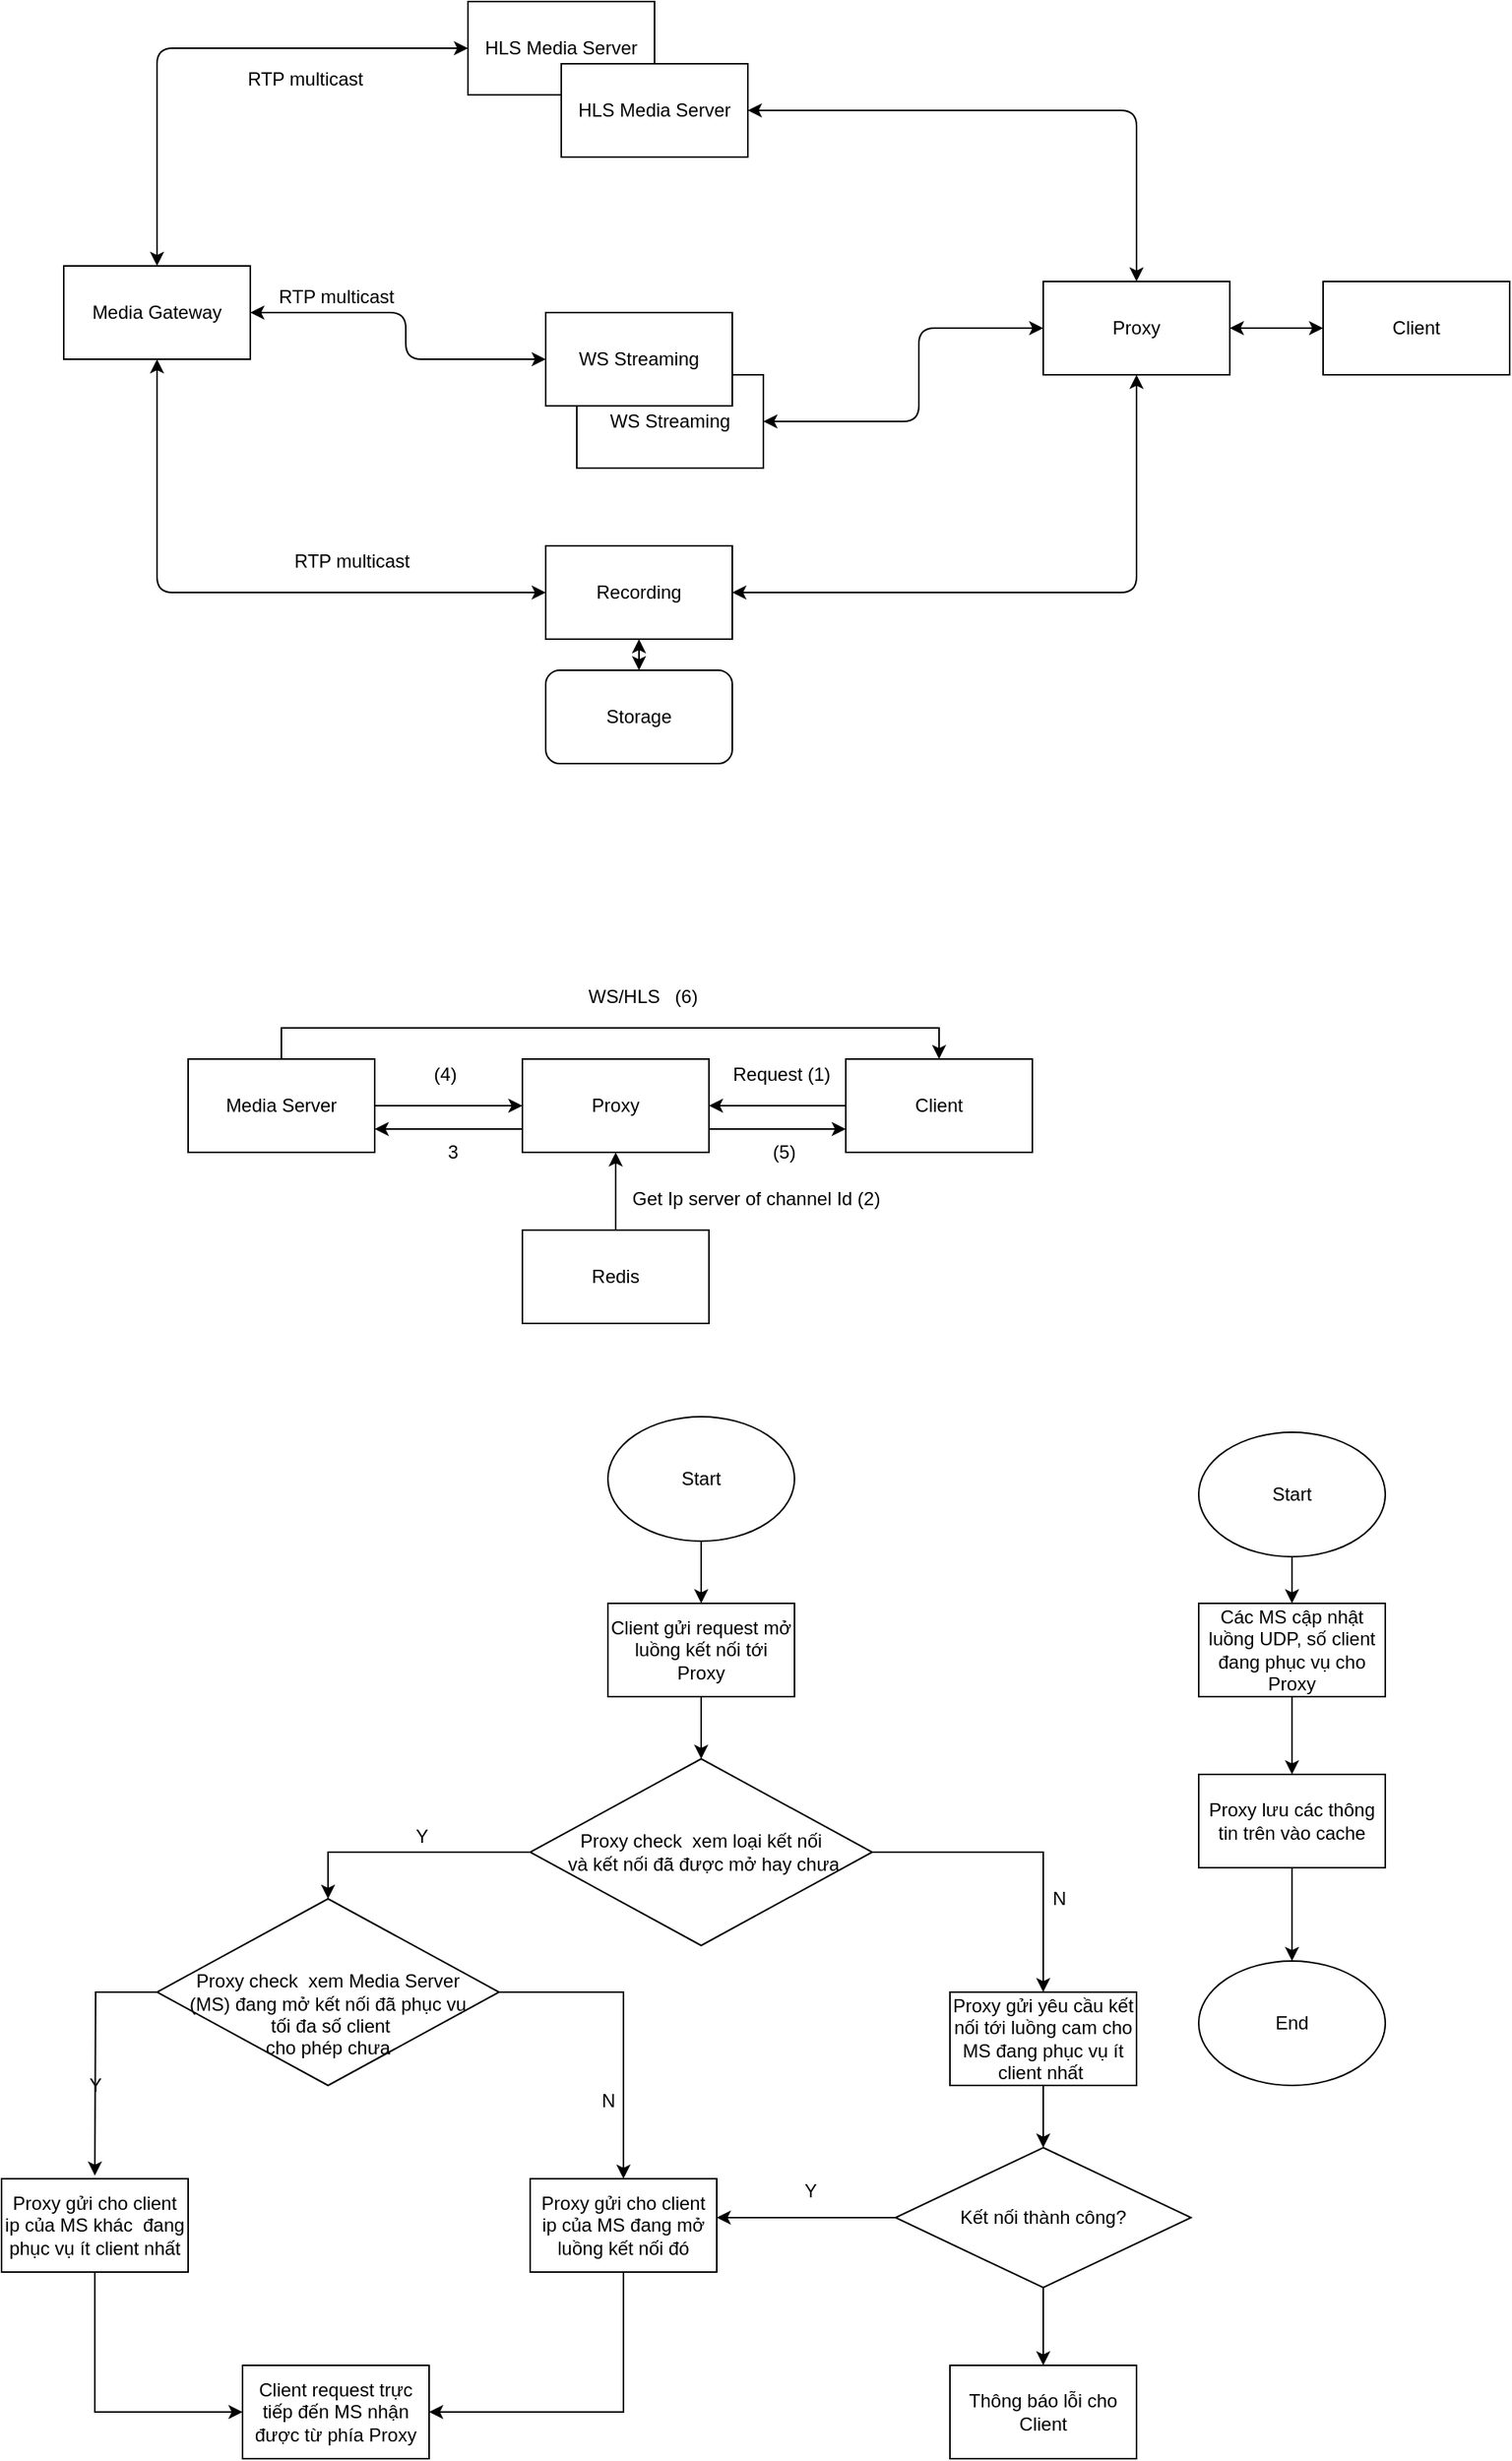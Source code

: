 <mxfile version="14.9.3" type="github">
  <diagram id="ft9cVld-uz8MgYYLIyxT" name="Page-1">
    <mxGraphModel dx="2200" dy="806" grid="1" gridSize="10" guides="1" tooltips="1" connect="1" arrows="1" fold="1" page="1" pageScale="1" pageWidth="850" pageHeight="1100" math="0" shadow="0">
      <root>
        <mxCell id="0" />
        <mxCell id="1" parent="0" />
        <mxCell id="g-f1VxlYbPzsrZnkQhgG-1" value="Media Gateway" style="rounded=0;whiteSpace=wrap;html=1;" parent="1" vertex="1">
          <mxGeometry x="-10" y="210" width="120" height="60" as="geometry" />
        </mxCell>
        <mxCell id="g-f1VxlYbPzsrZnkQhgG-2" value="HLS Media Server" style="rounded=0;whiteSpace=wrap;html=1;" parent="1" vertex="1">
          <mxGeometry x="250" y="40" width="120" height="60" as="geometry" />
        </mxCell>
        <mxCell id="g-f1VxlYbPzsrZnkQhgG-3" value="HLS Media Server" style="rounded=0;whiteSpace=wrap;html=1;" parent="1" vertex="1">
          <mxGeometry x="310" y="80" width="120" height="60" as="geometry" />
        </mxCell>
        <mxCell id="g-f1VxlYbPzsrZnkQhgG-4" value="&lt;span&gt;WS Streaming&lt;/span&gt;" style="rounded=0;whiteSpace=wrap;html=1;" parent="1" vertex="1">
          <mxGeometry x="320" y="280" width="120" height="60" as="geometry" />
        </mxCell>
        <mxCell id="g-f1VxlYbPzsrZnkQhgG-5" value="&lt;span&gt;WS Streaming&lt;/span&gt;" style="rounded=0;whiteSpace=wrap;html=1;" parent="1" vertex="1">
          <mxGeometry x="300" y="240" width="120" height="60" as="geometry" />
        </mxCell>
        <mxCell id="g-f1VxlYbPzsrZnkQhgG-17" value="&lt;span&gt;Proxy&lt;/span&gt;" style="rounded=0;whiteSpace=wrap;html=1;" parent="1" vertex="1">
          <mxGeometry x="620" y="220" width="120" height="60" as="geometry" />
        </mxCell>
        <mxCell id="g-f1VxlYbPzsrZnkQhgG-19" value="Client" style="rounded=0;whiteSpace=wrap;html=1;" parent="1" vertex="1">
          <mxGeometry x="800" y="220" width="120" height="60" as="geometry" />
        </mxCell>
        <mxCell id="DYEOjVPbICcdRIkoRLpz-20" style="edgeStyle=orthogonalEdgeStyle;rounded=0;orthogonalLoop=1;jettySize=auto;html=1;exitX=1;exitY=0.75;exitDx=0;exitDy=0;entryX=0;entryY=0.75;entryDx=0;entryDy=0;" edge="1" parent="1" source="g-f1VxlYbPzsrZnkQhgG-42" target="g-f1VxlYbPzsrZnkQhgG-49">
          <mxGeometry relative="1" as="geometry" />
        </mxCell>
        <mxCell id="DYEOjVPbICcdRIkoRLpz-21" style="edgeStyle=orthogonalEdgeStyle;rounded=0;orthogonalLoop=1;jettySize=auto;html=1;exitX=0;exitY=0.75;exitDx=0;exitDy=0;entryX=1;entryY=0.75;entryDx=0;entryDy=0;" edge="1" parent="1" source="g-f1VxlYbPzsrZnkQhgG-42" target="g-f1VxlYbPzsrZnkQhgG-43">
          <mxGeometry relative="1" as="geometry" />
        </mxCell>
        <mxCell id="g-f1VxlYbPzsrZnkQhgG-42" value="Proxy" style="rounded=0;whiteSpace=wrap;html=1;" parent="1" vertex="1">
          <mxGeometry x="285" y="720" width="120" height="60" as="geometry" />
        </mxCell>
        <mxCell id="g-f1VxlYbPzsrZnkQhgG-44" style="edgeStyle=orthogonalEdgeStyle;rounded=0;orthogonalLoop=1;jettySize=auto;html=1;exitX=1;exitY=0.5;exitDx=0;exitDy=0;entryX=0;entryY=0.5;entryDx=0;entryDy=0;" parent="1" source="g-f1VxlYbPzsrZnkQhgG-43" target="g-f1VxlYbPzsrZnkQhgG-42" edge="1">
          <mxGeometry relative="1" as="geometry" />
        </mxCell>
        <mxCell id="g-f1VxlYbPzsrZnkQhgG-71" style="edgeStyle=orthogonalEdgeStyle;rounded=0;orthogonalLoop=1;jettySize=auto;html=1;exitX=0.5;exitY=0;exitDx=0;exitDy=0;entryX=0.5;entryY=0;entryDx=0;entryDy=0;" parent="1" source="g-f1VxlYbPzsrZnkQhgG-43" target="g-f1VxlYbPzsrZnkQhgG-49" edge="1">
          <mxGeometry relative="1" as="geometry">
            <Array as="points">
              <mxPoint x="130" y="700" />
              <mxPoint x="553" y="700" />
            </Array>
          </mxGeometry>
        </mxCell>
        <mxCell id="g-f1VxlYbPzsrZnkQhgG-43" value="Media Server" style="rounded=0;whiteSpace=wrap;html=1;" parent="1" vertex="1">
          <mxGeometry x="70" y="720" width="120" height="60" as="geometry" />
        </mxCell>
        <mxCell id="g-f1VxlYbPzsrZnkQhgG-52" style="edgeStyle=orthogonalEdgeStyle;rounded=0;orthogonalLoop=1;jettySize=auto;html=1;exitX=0.5;exitY=0;exitDx=0;exitDy=0;entryX=0.5;entryY=1;entryDx=0;entryDy=0;" parent="1" source="g-f1VxlYbPzsrZnkQhgG-45" target="g-f1VxlYbPzsrZnkQhgG-42" edge="1">
          <mxGeometry relative="1" as="geometry" />
        </mxCell>
        <mxCell id="g-f1VxlYbPzsrZnkQhgG-45" value="&lt;span&gt;Redis&lt;/span&gt;" style="rounded=0;whiteSpace=wrap;html=1;" parent="1" vertex="1">
          <mxGeometry x="285" y="830" width="120" height="60" as="geometry" />
        </mxCell>
        <mxCell id="g-f1VxlYbPzsrZnkQhgG-55" style="edgeStyle=orthogonalEdgeStyle;rounded=0;orthogonalLoop=1;jettySize=auto;html=1;exitX=0;exitY=0.5;exitDx=0;exitDy=0;entryX=1;entryY=0.5;entryDx=0;entryDy=0;" parent="1" source="g-f1VxlYbPzsrZnkQhgG-49" target="g-f1VxlYbPzsrZnkQhgG-42" edge="1">
          <mxGeometry relative="1" as="geometry" />
        </mxCell>
        <mxCell id="g-f1VxlYbPzsrZnkQhgG-49" value="Client" style="rounded=0;whiteSpace=wrap;html=1;" parent="1" vertex="1">
          <mxGeometry x="493" y="720" width="120" height="60" as="geometry" />
        </mxCell>
        <mxCell id="g-f1VxlYbPzsrZnkQhgG-54" value="Get Ip server of channel Id (2)" style="text;html=1;align=center;verticalAlign=middle;resizable=0;points=[];autosize=1;strokeColor=none;" parent="1" vertex="1">
          <mxGeometry x="350" y="800" width="170" height="20" as="geometry" />
        </mxCell>
        <mxCell id="g-f1VxlYbPzsrZnkQhgG-57" value="Request (1)&amp;nbsp;" style="text;html=1;align=center;verticalAlign=middle;resizable=0;points=[];autosize=1;strokeColor=none;" parent="1" vertex="1">
          <mxGeometry x="413" y="720" width="80" height="20" as="geometry" />
        </mxCell>
        <mxCell id="g-f1VxlYbPzsrZnkQhgG-62" value="WS/HLS" style="text;html=1;align=center;verticalAlign=middle;resizable=0;points=[];autosize=1;strokeColor=none;" parent="1" vertex="1">
          <mxGeometry x="320" y="670" width="60" height="20" as="geometry" />
        </mxCell>
        <mxCell id="g-f1VxlYbPzsrZnkQhgG-63" value="(4)" style="text;html=1;align=center;verticalAlign=middle;resizable=0;points=[];autosize=1;strokeColor=none;" parent="1" vertex="1">
          <mxGeometry x="220" y="720" width="30" height="20" as="geometry" />
        </mxCell>
        <mxCell id="DYEOjVPbICcdRIkoRLpz-2" value="" style="endArrow=classic;startArrow=classic;html=1;exitX=0.5;exitY=0;exitDx=0;exitDy=0;entryX=0;entryY=0.5;entryDx=0;entryDy=0;" edge="1" parent="1" source="g-f1VxlYbPzsrZnkQhgG-1" target="g-f1VxlYbPzsrZnkQhgG-2">
          <mxGeometry width="50" height="50" relative="1" as="geometry">
            <mxPoint x="470" y="300" as="sourcePoint" />
            <mxPoint x="520" y="250" as="targetPoint" />
            <Array as="points">
              <mxPoint x="50" y="70" />
            </Array>
          </mxGeometry>
        </mxCell>
        <mxCell id="DYEOjVPbICcdRIkoRLpz-3" value="" style="endArrow=classic;startArrow=classic;html=1;exitX=0;exitY=0.5;exitDx=0;exitDy=0;entryX=1;entryY=0.5;entryDx=0;entryDy=0;" edge="1" parent="1" source="g-f1VxlYbPzsrZnkQhgG-5" target="g-f1VxlYbPzsrZnkQhgG-1">
          <mxGeometry width="50" height="50" relative="1" as="geometry">
            <mxPoint x="470" y="300" as="sourcePoint" />
            <mxPoint x="520" y="250" as="targetPoint" />
            <Array as="points">
              <mxPoint x="210" y="270" />
              <mxPoint x="210" y="240" />
            </Array>
          </mxGeometry>
        </mxCell>
        <mxCell id="DYEOjVPbICcdRIkoRLpz-4" value="" style="endArrow=classic;startArrow=classic;html=1;exitX=1;exitY=0.5;exitDx=0;exitDy=0;entryX=0.5;entryY=0;entryDx=0;entryDy=0;" edge="1" parent="1" source="g-f1VxlYbPzsrZnkQhgG-3" target="g-f1VxlYbPzsrZnkQhgG-17">
          <mxGeometry width="50" height="50" relative="1" as="geometry">
            <mxPoint x="470" y="300" as="sourcePoint" />
            <mxPoint x="520" y="250" as="targetPoint" />
            <Array as="points">
              <mxPoint x="680" y="110" />
            </Array>
          </mxGeometry>
        </mxCell>
        <mxCell id="DYEOjVPbICcdRIkoRLpz-5" value="" style="endArrow=classic;startArrow=classic;html=1;exitX=1;exitY=0.5;exitDx=0;exitDy=0;entryX=0;entryY=0.5;entryDx=0;entryDy=0;" edge="1" parent="1" source="g-f1VxlYbPzsrZnkQhgG-4" target="g-f1VxlYbPzsrZnkQhgG-17">
          <mxGeometry width="50" height="50" relative="1" as="geometry">
            <mxPoint x="470" y="300" as="sourcePoint" />
            <mxPoint x="680" y="285" as="targetPoint" />
            <Array as="points">
              <mxPoint x="540" y="310" />
              <mxPoint x="540" y="250" />
            </Array>
          </mxGeometry>
        </mxCell>
        <mxCell id="DYEOjVPbICcdRIkoRLpz-6" value="" style="endArrow=classic;startArrow=classic;html=1;entryX=0;entryY=0.5;entryDx=0;entryDy=0;exitX=1;exitY=0.5;exitDx=0;exitDy=0;" edge="1" parent="1" source="g-f1VxlYbPzsrZnkQhgG-17" target="g-f1VxlYbPzsrZnkQhgG-19">
          <mxGeometry width="50" height="50" relative="1" as="geometry">
            <mxPoint x="470" y="300" as="sourcePoint" />
            <mxPoint x="520" y="250" as="targetPoint" />
          </mxGeometry>
        </mxCell>
        <mxCell id="DYEOjVPbICcdRIkoRLpz-7" value="Recording" style="rounded=0;whiteSpace=wrap;html=1;" vertex="1" parent="1">
          <mxGeometry x="300" y="390" width="120" height="60" as="geometry" />
        </mxCell>
        <mxCell id="DYEOjVPbICcdRIkoRLpz-8" value="" style="endArrow=classic;startArrow=classic;html=1;entryX=0.5;entryY=1;entryDx=0;entryDy=0;exitX=0;exitY=0.5;exitDx=0;exitDy=0;" edge="1" parent="1" source="DYEOjVPbICcdRIkoRLpz-7" target="g-f1VxlYbPzsrZnkQhgG-1">
          <mxGeometry width="50" height="50" relative="1" as="geometry">
            <mxPoint x="80" y="440" as="sourcePoint" />
            <mxPoint x="130" y="390" as="targetPoint" />
            <Array as="points">
              <mxPoint x="50" y="420" />
            </Array>
          </mxGeometry>
        </mxCell>
        <mxCell id="DYEOjVPbICcdRIkoRLpz-9" value="" style="endArrow=classic;startArrow=classic;html=1;exitX=1;exitY=0.5;exitDx=0;exitDy=0;entryX=0.5;entryY=1;entryDx=0;entryDy=0;" edge="1" parent="1" source="DYEOjVPbICcdRIkoRLpz-7" target="g-f1VxlYbPzsrZnkQhgG-17">
          <mxGeometry width="50" height="50" relative="1" as="geometry">
            <mxPoint x="470" y="410" as="sourcePoint" />
            <mxPoint x="520" y="370" as="targetPoint" />
            <Array as="points">
              <mxPoint x="680" y="420" />
            </Array>
          </mxGeometry>
        </mxCell>
        <mxCell id="DYEOjVPbICcdRIkoRLpz-10" value="Storage" style="rounded=1;whiteSpace=wrap;html=1;" vertex="1" parent="1">
          <mxGeometry x="300" y="470" width="120" height="60" as="geometry" />
        </mxCell>
        <mxCell id="DYEOjVPbICcdRIkoRLpz-11" value="" style="endArrow=classic;startArrow=classic;html=1;exitX=0.5;exitY=0;exitDx=0;exitDy=0;entryX=0.5;entryY=1;entryDx=0;entryDy=0;" edge="1" parent="1" source="DYEOjVPbICcdRIkoRLpz-10" target="DYEOjVPbICcdRIkoRLpz-7">
          <mxGeometry width="50" height="50" relative="1" as="geometry">
            <mxPoint x="470" y="410" as="sourcePoint" />
            <mxPoint x="520" y="360" as="targetPoint" />
          </mxGeometry>
        </mxCell>
        <mxCell id="DYEOjVPbICcdRIkoRLpz-12" value="RTP multicast" style="text;html=1;align=center;verticalAlign=middle;resizable=0;points=[];autosize=1;strokeColor=none;" vertex="1" parent="1">
          <mxGeometry x="100" y="80" width="90" height="20" as="geometry" />
        </mxCell>
        <mxCell id="DYEOjVPbICcdRIkoRLpz-13" value="RTP multicast" style="text;html=1;align=center;verticalAlign=middle;resizable=0;points=[];autosize=1;strokeColor=none;" vertex="1" parent="1">
          <mxGeometry x="130" y="390" width="90" height="20" as="geometry" />
        </mxCell>
        <mxCell id="DYEOjVPbICcdRIkoRLpz-14" value="RTP multicast" style="text;html=1;align=center;verticalAlign=middle;resizable=0;points=[];autosize=1;strokeColor=none;" vertex="1" parent="1">
          <mxGeometry x="120" y="220" width="90" height="20" as="geometry" />
        </mxCell>
        <mxCell id="DYEOjVPbICcdRIkoRLpz-19" style="edgeStyle=orthogonalEdgeStyle;rounded=0;orthogonalLoop=1;jettySize=auto;html=1;entryX=0.5;entryY=0;entryDx=0;entryDy=0;" edge="1" parent="1" source="DYEOjVPbICcdRIkoRLpz-17" target="DYEOjVPbICcdRIkoRLpz-18">
          <mxGeometry relative="1" as="geometry" />
        </mxCell>
        <mxCell id="DYEOjVPbICcdRIkoRLpz-17" value="Start" style="ellipse;whiteSpace=wrap;html=1;" vertex="1" parent="1">
          <mxGeometry x="340" y="950" width="120" height="80" as="geometry" />
        </mxCell>
        <mxCell id="DYEOjVPbICcdRIkoRLpz-25" style="edgeStyle=orthogonalEdgeStyle;rounded=0;orthogonalLoop=1;jettySize=auto;html=1;exitX=0.5;exitY=1;exitDx=0;exitDy=0;" edge="1" parent="1" source="DYEOjVPbICcdRIkoRLpz-18">
          <mxGeometry relative="1" as="geometry">
            <mxPoint x="400" y="1170" as="targetPoint" />
          </mxGeometry>
        </mxCell>
        <mxCell id="DYEOjVPbICcdRIkoRLpz-18" value="Client gửi request mở luồng kết nối tới Proxy" style="rounded=0;whiteSpace=wrap;html=1;" vertex="1" parent="1">
          <mxGeometry x="340" y="1070" width="120" height="60" as="geometry" />
        </mxCell>
        <mxCell id="DYEOjVPbICcdRIkoRLpz-22" value="3" style="text;html=1;align=center;verticalAlign=middle;resizable=0;points=[];autosize=1;strokeColor=none;" vertex="1" parent="1">
          <mxGeometry x="230" y="770" width="20" height="20" as="geometry" />
        </mxCell>
        <mxCell id="DYEOjVPbICcdRIkoRLpz-23" value="(5)" style="text;html=1;align=center;verticalAlign=middle;resizable=0;points=[];autosize=1;strokeColor=none;" vertex="1" parent="1">
          <mxGeometry x="438" y="770" width="30" height="20" as="geometry" />
        </mxCell>
        <mxCell id="DYEOjVPbICcdRIkoRLpz-24" value="(6)" style="text;html=1;align=center;verticalAlign=middle;resizable=0;points=[];autosize=1;strokeColor=none;" vertex="1" parent="1">
          <mxGeometry x="375" y="670" width="30" height="20" as="geometry" />
        </mxCell>
        <mxCell id="DYEOjVPbICcdRIkoRLpz-30" style="edgeStyle=orthogonalEdgeStyle;rounded=0;orthogonalLoop=1;jettySize=auto;html=1;exitX=0;exitY=0.5;exitDx=0;exitDy=0;entryX=0.5;entryY=0;entryDx=0;entryDy=0;" edge="1" parent="1" source="DYEOjVPbICcdRIkoRLpz-26" target="DYEOjVPbICcdRIkoRLpz-29">
          <mxGeometry relative="1" as="geometry" />
        </mxCell>
        <mxCell id="DYEOjVPbICcdRIkoRLpz-39" style="edgeStyle=orthogonalEdgeStyle;rounded=0;orthogonalLoop=1;jettySize=auto;html=1;exitX=1;exitY=0.5;exitDx=0;exitDy=0;" edge="1" parent="1" source="DYEOjVPbICcdRIkoRLpz-26" target="DYEOjVPbICcdRIkoRLpz-34">
          <mxGeometry relative="1" as="geometry" />
        </mxCell>
        <mxCell id="DYEOjVPbICcdRIkoRLpz-26" value="Proxy check&amp;nbsp; xem loại kết nối&lt;br&gt;&amp;nbsp;và kết nối đã được mở hay chưa" style="rhombus;whiteSpace=wrap;html=1;" vertex="1" parent="1">
          <mxGeometry x="290" y="1170" width="220" height="120" as="geometry" />
        </mxCell>
        <mxCell id="DYEOjVPbICcdRIkoRLpz-35" style="edgeStyle=orthogonalEdgeStyle;rounded=0;orthogonalLoop=1;jettySize=auto;html=1;exitX=0;exitY=0.5;exitDx=0;exitDy=0;" edge="1" parent="1" source="DYEOjVPbICcdRIkoRLpz-29">
          <mxGeometry relative="1" as="geometry">
            <mxPoint x="10" y="1438" as="targetPoint" />
          </mxGeometry>
        </mxCell>
        <mxCell id="DYEOjVPbICcdRIkoRLpz-36" style="edgeStyle=orthogonalEdgeStyle;rounded=0;orthogonalLoop=1;jettySize=auto;html=1;exitX=1;exitY=0.5;exitDx=0;exitDy=0;" edge="1" parent="1" source="DYEOjVPbICcdRIkoRLpz-29" target="DYEOjVPbICcdRIkoRLpz-33">
          <mxGeometry relative="1" as="geometry" />
        </mxCell>
        <mxCell id="DYEOjVPbICcdRIkoRLpz-29" value="&lt;br&gt;&lt;br&gt;Proxy check&amp;nbsp; xem Media Server&lt;br&gt;(MS) đang mở kết nối đã phục vụ&lt;br&gt;&amp;nbsp;tối đa số client&lt;br&gt;&amp;nbsp;cho phép chưa&amp;nbsp;" style="rhombus;whiteSpace=wrap;html=1;" vertex="1" parent="1">
          <mxGeometry x="50" y="1260" width="220" height="120" as="geometry" />
        </mxCell>
        <mxCell id="DYEOjVPbICcdRIkoRLpz-31" value="Y" style="text;html=1;align=center;verticalAlign=middle;resizable=0;points=[];autosize=1;strokeColor=none;" vertex="1" parent="1">
          <mxGeometry x="210" y="1210" width="20" height="20" as="geometry" />
        </mxCell>
        <mxCell id="DYEOjVPbICcdRIkoRLpz-58" style="edgeStyle=orthogonalEdgeStyle;rounded=0;orthogonalLoop=1;jettySize=auto;html=1;exitX=0.5;exitY=1;exitDx=0;exitDy=0;entryX=0;entryY=0.5;entryDx=0;entryDy=0;" edge="1" parent="1" source="DYEOjVPbICcdRIkoRLpz-32" target="DYEOjVPbICcdRIkoRLpz-57">
          <mxGeometry relative="1" as="geometry" />
        </mxCell>
        <mxCell id="DYEOjVPbICcdRIkoRLpz-32" value="Proxy gửi cho client ip của MS khác&amp;nbsp; đang phục vụ ít client nhất" style="rounded=0;whiteSpace=wrap;html=1;" vertex="1" parent="1">
          <mxGeometry x="-50" y="1440" width="120" height="60" as="geometry" />
        </mxCell>
        <mxCell id="DYEOjVPbICcdRIkoRLpz-59" style="edgeStyle=orthogonalEdgeStyle;rounded=0;orthogonalLoop=1;jettySize=auto;html=1;exitX=0.5;exitY=1;exitDx=0;exitDy=0;entryX=1;entryY=0.5;entryDx=0;entryDy=0;" edge="1" parent="1" source="DYEOjVPbICcdRIkoRLpz-33" target="DYEOjVPbICcdRIkoRLpz-57">
          <mxGeometry relative="1" as="geometry" />
        </mxCell>
        <mxCell id="DYEOjVPbICcdRIkoRLpz-33" value="&lt;span&gt;Proxy gửi cho client ip của MS đang mở luồng kết nối đó&lt;/span&gt;" style="rounded=0;whiteSpace=wrap;html=1;" vertex="1" parent="1">
          <mxGeometry x="290" y="1440" width="120" height="60" as="geometry" />
        </mxCell>
        <mxCell id="DYEOjVPbICcdRIkoRLpz-48" style="edgeStyle=orthogonalEdgeStyle;rounded=0;orthogonalLoop=1;jettySize=auto;html=1;exitX=0.5;exitY=1;exitDx=0;exitDy=0;entryX=0.5;entryY=0;entryDx=0;entryDy=0;" edge="1" parent="1" source="DYEOjVPbICcdRIkoRLpz-34" target="DYEOjVPbICcdRIkoRLpz-50">
          <mxGeometry relative="1" as="geometry">
            <mxPoint x="620" y="1410" as="targetPoint" />
          </mxGeometry>
        </mxCell>
        <mxCell id="DYEOjVPbICcdRIkoRLpz-34" value="Proxy gửi yêu cầu kết nối tới luồng cam cho MS đang phục vụ ít client nhất&amp;nbsp;" style="rounded=0;whiteSpace=wrap;html=1;" vertex="1" parent="1">
          <mxGeometry x="560" y="1320" width="120" height="60" as="geometry" />
        </mxCell>
        <mxCell id="DYEOjVPbICcdRIkoRLpz-37" value="Y" style="text;html=1;align=center;verticalAlign=middle;resizable=0;points=[];autosize=1;strokeColor=none;" vertex="1" parent="1">
          <mxGeometry y="1370" width="20" height="20" as="geometry" />
        </mxCell>
        <mxCell id="DYEOjVPbICcdRIkoRLpz-38" value="N" style="text;html=1;align=center;verticalAlign=middle;resizable=0;points=[];autosize=1;strokeColor=none;" vertex="1" parent="1">
          <mxGeometry x="330" y="1380" width="20" height="20" as="geometry" />
        </mxCell>
        <mxCell id="DYEOjVPbICcdRIkoRLpz-40" value="N" style="text;html=1;align=center;verticalAlign=middle;resizable=0;points=[];autosize=1;strokeColor=none;" vertex="1" parent="1">
          <mxGeometry x="620" y="1250" width="20" height="20" as="geometry" />
        </mxCell>
        <mxCell id="DYEOjVPbICcdRIkoRLpz-43" style="edgeStyle=orthogonalEdgeStyle;rounded=0;orthogonalLoop=1;jettySize=auto;html=1;exitX=0.5;exitY=1;exitDx=0;exitDy=0;entryX=0.5;entryY=0;entryDx=0;entryDy=0;" edge="1" parent="1" source="DYEOjVPbICcdRIkoRLpz-41" target="DYEOjVPbICcdRIkoRLpz-42">
          <mxGeometry relative="1" as="geometry" />
        </mxCell>
        <mxCell id="DYEOjVPbICcdRIkoRLpz-41" value="Start" style="ellipse;whiteSpace=wrap;html=1;" vertex="1" parent="1">
          <mxGeometry x="720" y="960" width="120" height="80" as="geometry" />
        </mxCell>
        <mxCell id="DYEOjVPbICcdRIkoRLpz-45" style="edgeStyle=orthogonalEdgeStyle;rounded=0;orthogonalLoop=1;jettySize=auto;html=1;exitX=0.5;exitY=1;exitDx=0;exitDy=0;entryX=0.5;entryY=0;entryDx=0;entryDy=0;" edge="1" parent="1" source="DYEOjVPbICcdRIkoRLpz-42" target="DYEOjVPbICcdRIkoRLpz-44">
          <mxGeometry relative="1" as="geometry" />
        </mxCell>
        <mxCell id="DYEOjVPbICcdRIkoRLpz-42" value="Các MS cập nhật luồng UDP, số client đang phục vụ cho Proxy" style="rounded=0;whiteSpace=wrap;html=1;" vertex="1" parent="1">
          <mxGeometry x="720" y="1070" width="120" height="60" as="geometry" />
        </mxCell>
        <mxCell id="DYEOjVPbICcdRIkoRLpz-47" style="edgeStyle=orthogonalEdgeStyle;rounded=0;orthogonalLoop=1;jettySize=auto;html=1;exitX=0.5;exitY=1;exitDx=0;exitDy=0;entryX=0.5;entryY=0;entryDx=0;entryDy=0;" edge="1" parent="1" source="DYEOjVPbICcdRIkoRLpz-44" target="DYEOjVPbICcdRIkoRLpz-46">
          <mxGeometry relative="1" as="geometry" />
        </mxCell>
        <mxCell id="DYEOjVPbICcdRIkoRLpz-44" value="Proxy lưu các thông tin trên vào cache" style="rounded=0;whiteSpace=wrap;html=1;" vertex="1" parent="1">
          <mxGeometry x="720" y="1180" width="120" height="60" as="geometry" />
        </mxCell>
        <mxCell id="DYEOjVPbICcdRIkoRLpz-46" value="End" style="ellipse;whiteSpace=wrap;html=1;" vertex="1" parent="1">
          <mxGeometry x="720" y="1300" width="120" height="80" as="geometry" />
        </mxCell>
        <mxCell id="DYEOjVPbICcdRIkoRLpz-52" style="edgeStyle=orthogonalEdgeStyle;rounded=0;orthogonalLoop=1;jettySize=auto;html=1;exitX=0;exitY=0.5;exitDx=0;exitDy=0;" edge="1" parent="1" source="DYEOjVPbICcdRIkoRLpz-50">
          <mxGeometry relative="1" as="geometry">
            <mxPoint x="410" y="1465" as="targetPoint" />
          </mxGeometry>
        </mxCell>
        <mxCell id="DYEOjVPbICcdRIkoRLpz-55" style="edgeStyle=orthogonalEdgeStyle;rounded=0;orthogonalLoop=1;jettySize=auto;html=1;exitX=0.5;exitY=1;exitDx=0;exitDy=0;" edge="1" parent="1" source="DYEOjVPbICcdRIkoRLpz-50">
          <mxGeometry relative="1" as="geometry">
            <mxPoint x="620" y="1560" as="targetPoint" />
          </mxGeometry>
        </mxCell>
        <mxCell id="DYEOjVPbICcdRIkoRLpz-50" value="Kết nối thành công?" style="rhombus;whiteSpace=wrap;html=1;" vertex="1" parent="1">
          <mxGeometry x="525" y="1420" width="190" height="90" as="geometry" />
        </mxCell>
        <mxCell id="DYEOjVPbICcdRIkoRLpz-53" value="Y" style="text;html=1;align=center;verticalAlign=middle;resizable=0;points=[];autosize=1;strokeColor=none;" vertex="1" parent="1">
          <mxGeometry x="460" y="1438" width="20" height="20" as="geometry" />
        </mxCell>
        <mxCell id="DYEOjVPbICcdRIkoRLpz-56" value="Thông báo lỗi cho Client" style="rounded=0;whiteSpace=wrap;html=1;" vertex="1" parent="1">
          <mxGeometry x="560" y="1560" width="120" height="60" as="geometry" />
        </mxCell>
        <mxCell id="DYEOjVPbICcdRIkoRLpz-57" value="Client request trực tiếp đến MS nhận được từ phía Proxy" style="rounded=0;whiteSpace=wrap;html=1;" vertex="1" parent="1">
          <mxGeometry x="105" y="1560" width="120" height="60" as="geometry" />
        </mxCell>
      </root>
    </mxGraphModel>
  </diagram>
</mxfile>
